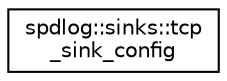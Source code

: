 digraph "Иерархия классов. Графический вид."
{
  edge [fontname="Helvetica",fontsize="10",labelfontname="Helvetica",labelfontsize="10"];
  node [fontname="Helvetica",fontsize="10",shape=record];
  rankdir="LR";
  Node0 [label="spdlog::sinks::tcp\l_sink_config",height=0.2,width=0.4,color="black", fillcolor="white", style="filled",URL="$structspdlog_1_1sinks_1_1tcp__sink__config.html"];
}
